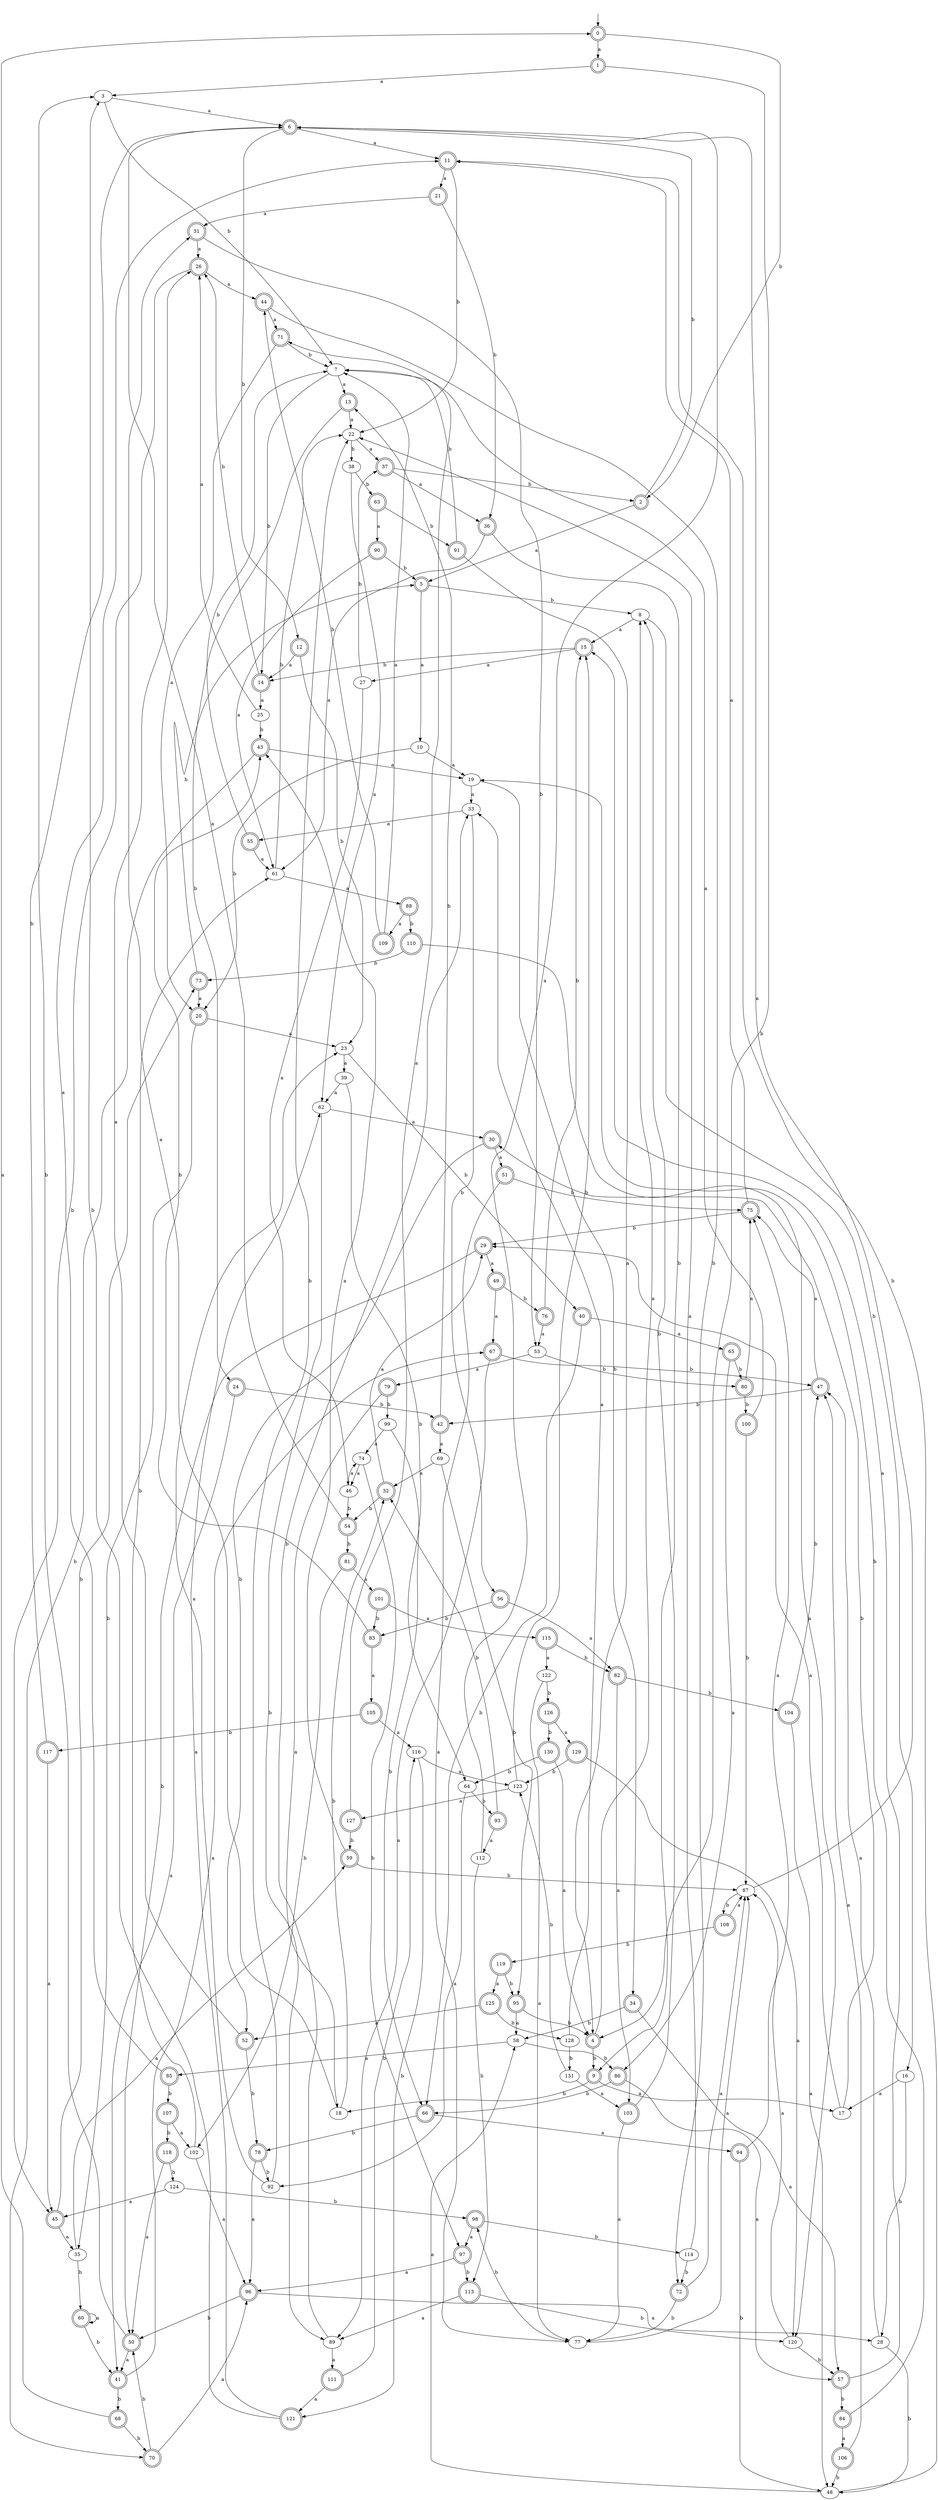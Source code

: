 digraph RandomDFA {
  __start0 [label="", shape=none];
  __start0 -> 0 [label=""];
  0 [shape=circle] [shape=doublecircle]
  0 -> 1 [label="a"]
  0 -> 2 [label="b"]
  1 [shape=doublecircle]
  1 -> 3 [label="a"]
  1 -> 4 [label="b"]
  2 [shape=doublecircle]
  2 -> 5 [label="a"]
  2 -> 6 [label="b"]
  3
  3 -> 6 [label="a"]
  3 -> 7 [label="b"]
  4 [shape=doublecircle]
  4 -> 8 [label="a"]
  4 -> 9 [label="b"]
  5 [shape=doublecircle]
  5 -> 10 [label="a"]
  5 -> 8 [label="b"]
  6 [shape=doublecircle]
  6 -> 11 [label="a"]
  6 -> 12 [label="b"]
  7
  7 -> 13 [label="a"]
  7 -> 14 [label="b"]
  8
  8 -> 15 [label="a"]
  8 -> 16 [label="b"]
  9 [shape=doublecircle]
  9 -> 17 [label="a"]
  9 -> 18 [label="b"]
  10
  10 -> 19 [label="a"]
  10 -> 20 [label="b"]
  11 [shape=doublecircle]
  11 -> 21 [label="a"]
  11 -> 22 [label="b"]
  12 [shape=doublecircle]
  12 -> 14 [label="a"]
  12 -> 23 [label="b"]
  13 [shape=doublecircle]
  13 -> 22 [label="a"]
  13 -> 24 [label="b"]
  14 [shape=doublecircle]
  14 -> 25 [label="a"]
  14 -> 26 [label="b"]
  15 [shape=doublecircle]
  15 -> 27 [label="a"]
  15 -> 14 [label="b"]
  16
  16 -> 17 [label="a"]
  16 -> 28 [label="b"]
  17
  17 -> 29 [label="a"]
  17 -> 30 [label="b"]
  18
  18 -> 31 [label="a"]
  18 -> 32 [label="b"]
  19
  19 -> 33 [label="a"]
  19 -> 34 [label="b"]
  20 [shape=doublecircle]
  20 -> 23 [label="a"]
  20 -> 35 [label="b"]
  21 [shape=doublecircle]
  21 -> 31 [label="a"]
  21 -> 36 [label="b"]
  22
  22 -> 37 [label="a"]
  22 -> 38 [label="b"]
  23
  23 -> 39 [label="a"]
  23 -> 40 [label="b"]
  24 [shape=doublecircle]
  24 -> 41 [label="a"]
  24 -> 42 [label="b"]
  25
  25 -> 26 [label="a"]
  25 -> 43 [label="b"]
  26 [shape=doublecircle]
  26 -> 44 [label="a"]
  26 -> 45 [label="b"]
  27
  27 -> 46 [label="a"]
  27 -> 37 [label="b"]
  28
  28 -> 47 [label="a"]
  28 -> 48 [label="b"]
  29 [shape=doublecircle]
  29 -> 49 [label="a"]
  29 -> 50 [label="b"]
  30 [shape=doublecircle]
  30 -> 51 [label="a"]
  30 -> 52 [label="b"]
  31 [shape=doublecircle]
  31 -> 26 [label="a"]
  31 -> 53 [label="b"]
  32 [shape=doublecircle]
  32 -> 29 [label="a"]
  32 -> 54 [label="b"]
  33
  33 -> 55 [label="a"]
  33 -> 56 [label="b"]
  34 [shape=doublecircle]
  34 -> 57 [label="a"]
  34 -> 58 [label="b"]
  35
  35 -> 59 [label="a"]
  35 -> 60 [label="b"]
  36 [shape=doublecircle]
  36 -> 61 [label="a"]
  36 -> 9 [label="b"]
  37 [shape=doublecircle]
  37 -> 36 [label="a"]
  37 -> 2 [label="b"]
  38
  38 -> 62 [label="a"]
  38 -> 63 [label="b"]
  39
  39 -> 62 [label="a"]
  39 -> 64 [label="b"]
  40 [shape=doublecircle]
  40 -> 65 [label="a"]
  40 -> 66 [label="b"]
  41 [shape=doublecircle]
  41 -> 67 [label="a"]
  41 -> 68 [label="b"]
  42 [shape=doublecircle]
  42 -> 69 [label="a"]
  42 -> 13 [label="b"]
  43 [shape=doublecircle]
  43 -> 19 [label="a"]
  43 -> 70 [label="b"]
  44 [shape=doublecircle]
  44 -> 71 [label="a"]
  44 -> 72 [label="b"]
  45 [shape=doublecircle]
  45 -> 35 [label="a"]
  45 -> 73 [label="b"]
  46
  46 -> 74 [label="a"]
  46 -> 54 [label="b"]
  47 [shape=doublecircle]
  47 -> 75 [label="a"]
  47 -> 42 [label="b"]
  48
  48 -> 58 [label="a"]
  48 -> 11 [label="b"]
  49 [shape=doublecircle]
  49 -> 67 [label="a"]
  49 -> 76 [label="b"]
  50 [shape=doublecircle]
  50 -> 41 [label="a"]
  50 -> 3 [label="b"]
  51 [shape=doublecircle]
  51 -> 77 [label="a"]
  51 -> 75 [label="b"]
  52 [shape=doublecircle]
  52 -> 26 [label="a"]
  52 -> 78 [label="b"]
  53
  53 -> 79 [label="a"]
  53 -> 80 [label="b"]
  54 [shape=doublecircle]
  54 -> 6 [label="a"]
  54 -> 81 [label="b"]
  55 [shape=doublecircle]
  55 -> 61 [label="a"]
  55 -> 7 [label="b"]
  56 [shape=doublecircle]
  56 -> 82 [label="a"]
  56 -> 83 [label="b"]
  57 [shape=doublecircle]
  57 -> 15 [label="a"]
  57 -> 84 [label="b"]
  58
  58 -> 85 [label="a"]
  58 -> 86 [label="b"]
  59 [shape=doublecircle]
  59 -> 43 [label="a"]
  59 -> 87 [label="b"]
  60 [shape=doublecircle]
  60 -> 60 [label="a"]
  60 -> 41 [label="b"]
  61
  61 -> 88 [label="a"]
  61 -> 22 [label="b"]
  62
  62 -> 30 [label="a"]
  62 -> 89 [label="b"]
  63 [shape=doublecircle]
  63 -> 90 [label="a"]
  63 -> 91 [label="b"]
  64
  64 -> 92 [label="a"]
  64 -> 93 [label="b"]
  65 [shape=doublecircle]
  65 -> 86 [label="a"]
  65 -> 80 [label="b"]
  66 [shape=doublecircle]
  66 -> 94 [label="a"]
  66 -> 78 [label="b"]
  67 [shape=doublecircle]
  67 -> 89 [label="a"]
  67 -> 47 [label="b"]
  68 [shape=doublecircle]
  68 -> 0 [label="a"]
  68 -> 70 [label="b"]
  69
  69 -> 32 [label="a"]
  69 -> 95 [label="b"]
  70 [shape=doublecircle]
  70 -> 96 [label="a"]
  70 -> 50 [label="b"]
  71 [shape=doublecircle]
  71 -> 20 [label="a"]
  71 -> 7 [label="b"]
  72 [shape=doublecircle]
  72 -> 87 [label="a"]
  72 -> 77 [label="b"]
  73 [shape=doublecircle]
  73 -> 20 [label="a"]
  73 -> 5 [label="b"]
  74
  74 -> 46 [label="a"]
  74 -> 97 [label="b"]
  75 [shape=doublecircle]
  75 -> 11 [label="a"]
  75 -> 29 [label="b"]
  76 [shape=doublecircle]
  76 -> 53 [label="a"]
  76 -> 15 [label="b"]
  77
  77 -> 87 [label="a"]
  77 -> 98 [label="b"]
  78 [shape=doublecircle]
  78 -> 96 [label="a"]
  78 -> 92 [label="b"]
  79 [shape=doublecircle]
  79 -> 18 [label="a"]
  79 -> 99 [label="b"]
  80 [shape=doublecircle]
  80 -> 75 [label="a"]
  80 -> 100 [label="b"]
  81 [shape=doublecircle]
  81 -> 101 [label="a"]
  81 -> 102 [label="b"]
  82 [shape=doublecircle]
  82 -> 103 [label="a"]
  82 -> 104 [label="b"]
  83 [shape=doublecircle]
  83 -> 105 [label="a"]
  83 -> 43 [label="b"]
  84 [shape=doublecircle]
  84 -> 106 [label="a"]
  84 -> 19 [label="b"]
  85 [shape=doublecircle]
  85 -> 11 [label="a"]
  85 -> 107 [label="b"]
  86 [shape=doublecircle]
  86 -> 57 [label="a"]
  86 -> 66 [label="b"]
  87
  87 -> 6 [label="a"]
  87 -> 108 [label="b"]
  88 [shape=doublecircle]
  88 -> 109 [label="a"]
  88 -> 110 [label="b"]
  89
  89 -> 111 [label="a"]
  89 -> 33 [label="b"]
  90 [shape=doublecircle]
  90 -> 61 [label="a"]
  90 -> 5 [label="b"]
  91 [shape=doublecircle]
  91 -> 4 [label="a"]
  91 -> 7 [label="b"]
  92
  92 -> 23 [label="a"]
  92 -> 22 [label="b"]
  93 [shape=doublecircle]
  93 -> 112 [label="a"]
  93 -> 32 [label="b"]
  94 [shape=doublecircle]
  94 -> 75 [label="a"]
  94 -> 48 [label="b"]
  95 [shape=doublecircle]
  95 -> 58 [label="a"]
  95 -> 4 [label="b"]
  96 [shape=doublecircle]
  96 -> 28 [label="a"]
  96 -> 50 [label="b"]
  97 [shape=doublecircle]
  97 -> 96 [label="a"]
  97 -> 113 [label="b"]
  98 [shape=doublecircle]
  98 -> 97 [label="a"]
  98 -> 114 [label="b"]
  99
  99 -> 74 [label="a"]
  99 -> 66 [label="b"]
  100 [shape=doublecircle]
  100 -> 7 [label="a"]
  100 -> 87 [label="b"]
  101 [shape=doublecircle]
  101 -> 115 [label="a"]
  101 -> 83 [label="b"]
  102
  102 -> 96 [label="a"]
  102 -> 61 [label="b"]
  103 [shape=doublecircle]
  103 -> 77 [label="a"]
  103 -> 8 [label="b"]
  104 [shape=doublecircle]
  104 -> 48 [label="a"]
  104 -> 47 [label="b"]
  105 [shape=doublecircle]
  105 -> 116 [label="a"]
  105 -> 117 [label="b"]
  106 [shape=doublecircle]
  106 -> 47 [label="a"]
  106 -> 48 [label="b"]
  107 [shape=doublecircle]
  107 -> 102 [label="a"]
  107 -> 118 [label="b"]
  108 [shape=doublecircle]
  108 -> 87 [label="a"]
  108 -> 119 [label="b"]
  109 [shape=doublecircle]
  109 -> 7 [label="a"]
  109 -> 44 [label="b"]
  110 [shape=doublecircle]
  110 -> 120 [label="a"]
  110 -> 73 [label="b"]
  111 [shape=doublecircle]
  111 -> 121 [label="a"]
  111 -> 116 [label="b"]
  112
  112 -> 6 [label="a"]
  112 -> 113 [label="b"]
  113 [shape=doublecircle]
  113 -> 89 [label="a"]
  113 -> 120 [label="b"]
  114
  114 -> 22 [label="a"]
  114 -> 72 [label="b"]
  115 [shape=doublecircle]
  115 -> 122 [label="a"]
  115 -> 82 [label="b"]
  116
  116 -> 123 [label="a"]
  116 -> 121 [label="b"]
  117 [shape=doublecircle]
  117 -> 45 [label="a"]
  117 -> 6 [label="b"]
  118 [shape=doublecircle]
  118 -> 50 [label="a"]
  118 -> 124 [label="b"]
  119 [shape=doublecircle]
  119 -> 125 [label="a"]
  119 -> 95 [label="b"]
  120
  120 -> 87 [label="a"]
  120 -> 57 [label="b"]
  121 [shape=doublecircle]
  121 -> 62 [label="a"]
  121 -> 3 [label="b"]
  122
  122 -> 77 [label="a"]
  122 -> 126 [label="b"]
  123
  123 -> 127 [label="a"]
  123 -> 15 [label="b"]
  124
  124 -> 45 [label="a"]
  124 -> 98 [label="b"]
  125 [shape=doublecircle]
  125 -> 52 [label="a"]
  125 -> 128 [label="b"]
  126 [shape=doublecircle]
  126 -> 129 [label="a"]
  126 -> 130 [label="b"]
  127 [shape=doublecircle]
  127 -> 71 [label="a"]
  127 -> 59 [label="b"]
  128
  128 -> 33 [label="a"]
  128 -> 131 [label="b"]
  129 [shape=doublecircle]
  129 -> 120 [label="a"]
  129 -> 123 [label="b"]
  130 [shape=doublecircle]
  130 -> 4 [label="a"]
  130 -> 64 [label="b"]
  131
  131 -> 103 [label="a"]
  131 -> 123 [label="b"]
}
